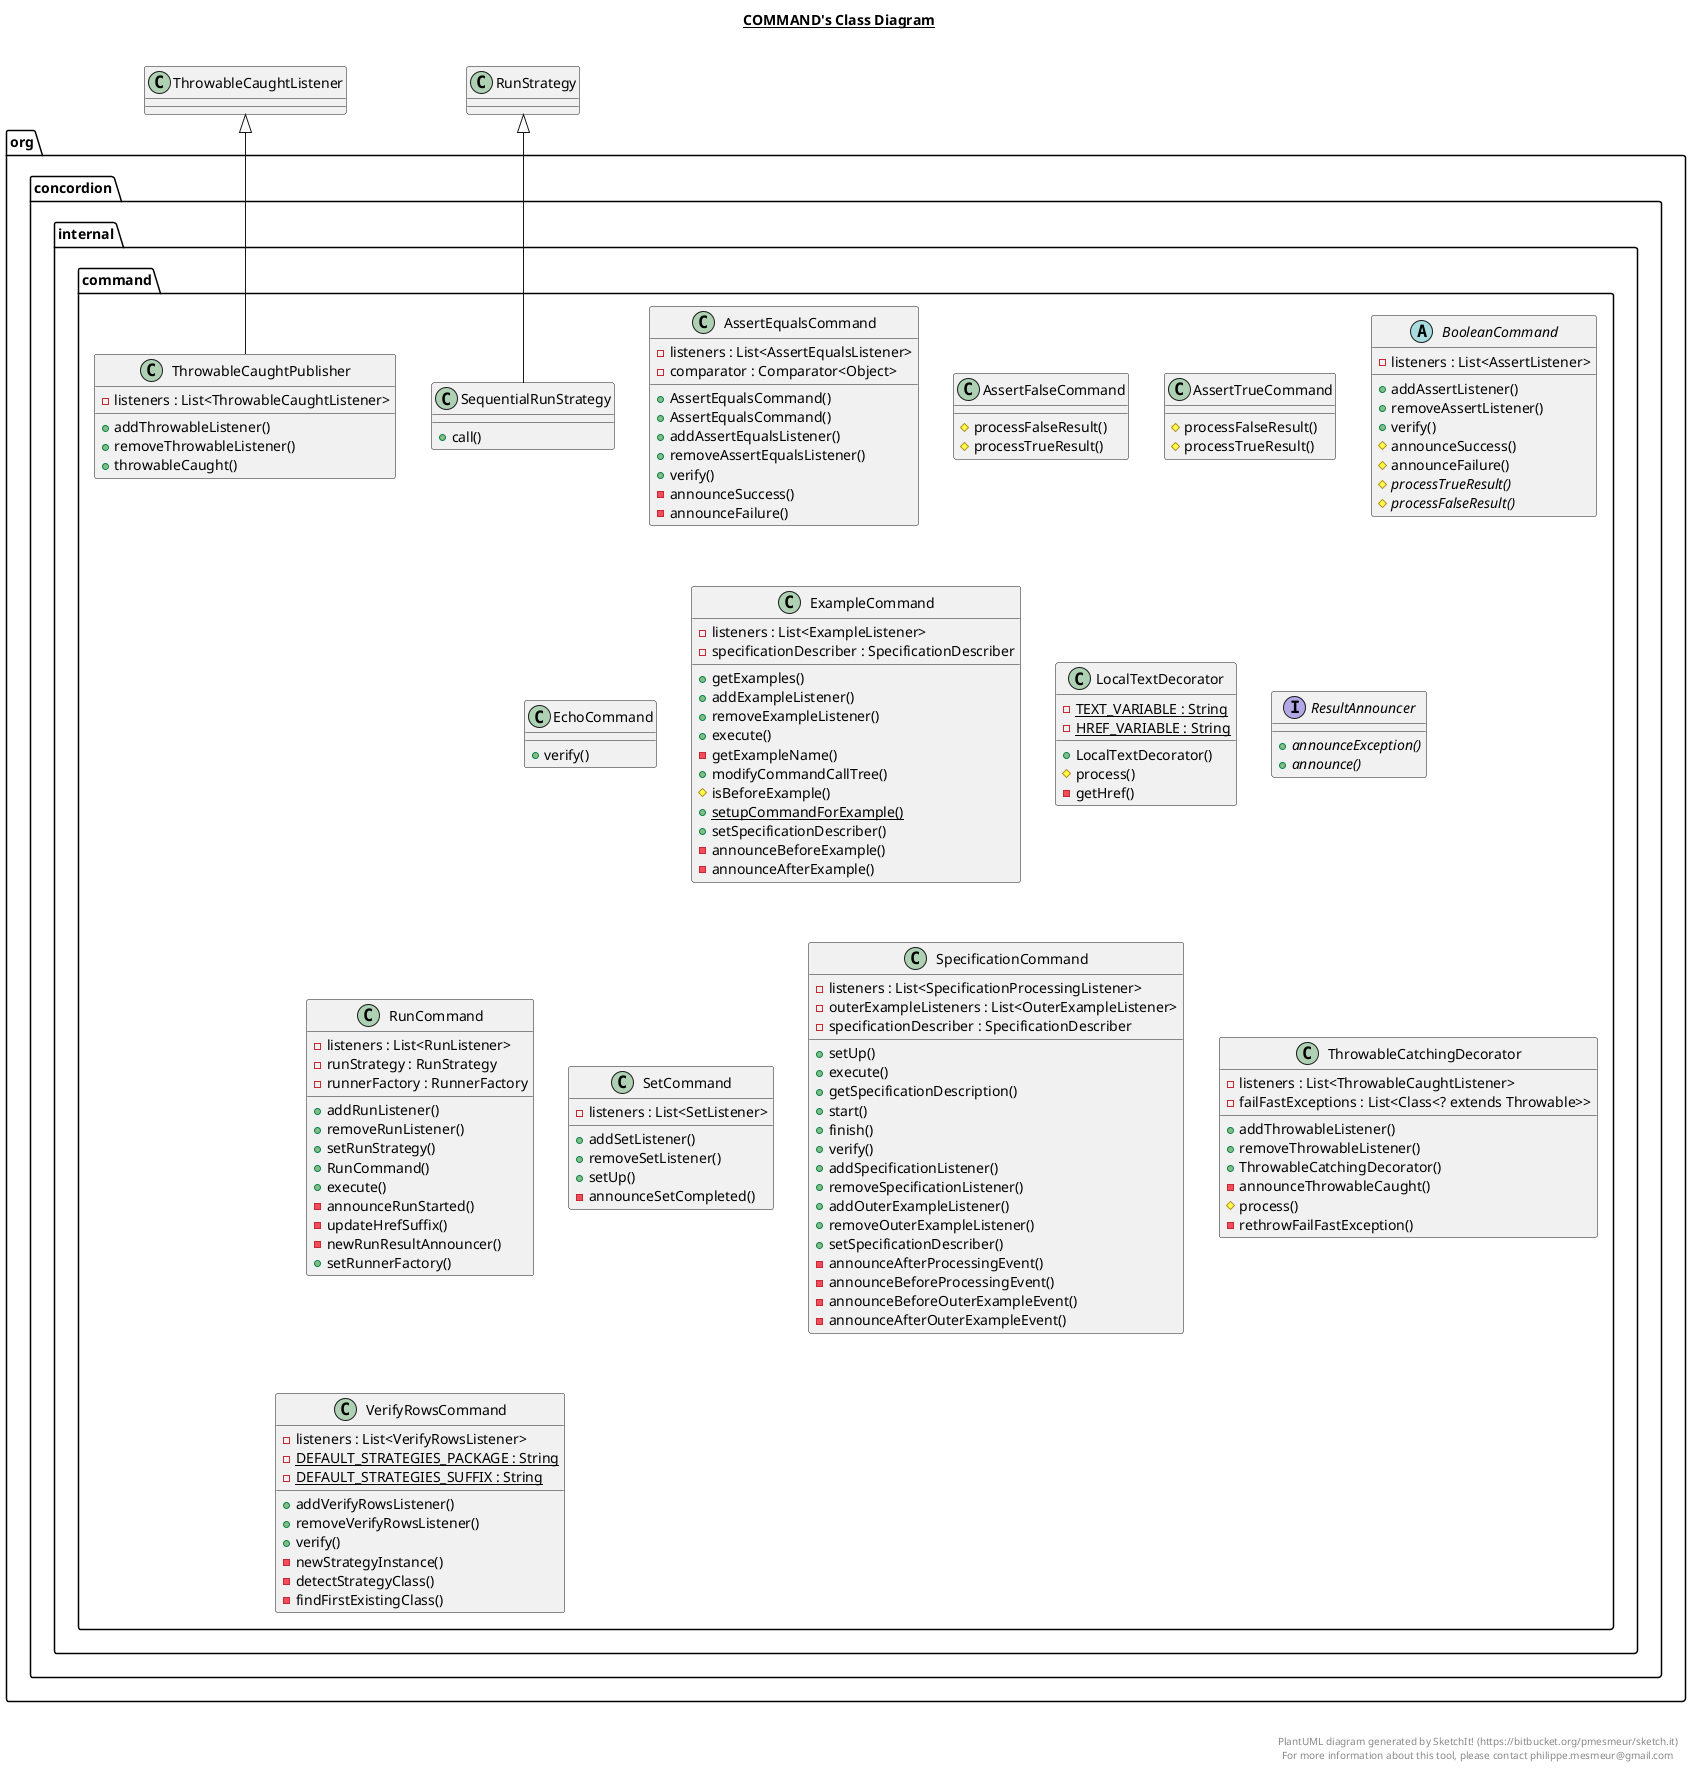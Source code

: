 @startuml

title __COMMAND's Class Diagram__\n

  package org.concordion {
    package org.concordion.internal {
      package org.concordion.internal.command {
        class AssertEqualsCommand {
            - listeners : List<AssertEqualsListener>
            - comparator : Comparator<Object>
            + AssertEqualsCommand()
            + AssertEqualsCommand()
            + addAssertEqualsListener()
            + removeAssertEqualsListener()
            + verify()
            - announceSuccess()
            - announceFailure()
        }
      }
    }
  }
  

  package org.concordion {
    package org.concordion.internal {
      package org.concordion.internal.command {
        class AssertFalseCommand {
            # processFalseResult()
            # processTrueResult()
        }
      }
    }
  }
  

  package org.concordion {
    package org.concordion.internal {
      package org.concordion.internal.command {
        class AssertTrueCommand {
            # processFalseResult()
            # processTrueResult()
        }
      }
    }
  }
  

  package org.concordion {
    package org.concordion.internal {
      package org.concordion.internal.command {
        abstract class BooleanCommand {
            - listeners : List<AssertListener>
            + addAssertListener()
            + removeAssertListener()
            + verify()
            # announceSuccess()
            # announceFailure()
            {abstract} # processTrueResult()
            {abstract} # processFalseResult()
        }
      }
    }
  }
  

  package org.concordion {
    package org.concordion.internal {
      package org.concordion.internal.command {
        class EchoCommand {
            + verify()
        }
      }
    }
  }
  

  package org.concordion {
    package org.concordion.internal {
      package org.concordion.internal.command {
        class ExampleCommand {
            - listeners : List<ExampleListener>
            - specificationDescriber : SpecificationDescriber
            + getExamples()
            + addExampleListener()
            + removeExampleListener()
            + execute()
            - getExampleName()
            + modifyCommandCallTree()
            # isBeforeExample()
            {static} + setupCommandForExample()
            + setSpecificationDescriber()
            - announceBeforeExample()
            - announceAfterExample()
        }
      }
    }
  }
  

  package org.concordion {
    package org.concordion.internal {
      package org.concordion.internal.command {
        class LocalTextDecorator {
            {static} - TEXT_VARIABLE : String
            {static} - HREF_VARIABLE : String
            + LocalTextDecorator()
            # process()
            - getHref()
        }
      }
    }
  }
  

  package org.concordion {
    package org.concordion.internal {
      package org.concordion.internal.command {
        interface ResultAnnouncer {
            {abstract} + announceException()
            {abstract} + announce()
        }
      }
    }
  }
  

  package org.concordion {
    package org.concordion.internal {
      package org.concordion.internal.command {
        class RunCommand {
            - listeners : List<RunListener>
            - runStrategy : RunStrategy
            - runnerFactory : RunnerFactory
            + addRunListener()
            + removeRunListener()
            + setRunStrategy()
            + RunCommand()
            + execute()
            - announceRunStarted()
            - updateHrefSuffix()
            - newRunResultAnnouncer()
            + setRunnerFactory()
        }
      }
    }
  }
  

  package org.concordion {
    package org.concordion.internal {
      package org.concordion.internal.command {
        class SequentialRunStrategy {
            + call()
        }
      }
    }
  }
  

  package org.concordion {
    package org.concordion.internal {
      package org.concordion.internal.command {
        class SetCommand {
            - listeners : List<SetListener>
            + addSetListener()
            + removeSetListener()
            + setUp()
            - announceSetCompleted()
        }
      }
    }
  }
  

  package org.concordion {
    package org.concordion.internal {
      package org.concordion.internal.command {
        class SpecificationCommand {
            - listeners : List<SpecificationProcessingListener>
            - outerExampleListeners : List<OuterExampleListener>
            - specificationDescriber : SpecificationDescriber
            + setUp()
            + execute()
            + getSpecificationDescription()
            + start()
            + finish()
            + verify()
            + addSpecificationListener()
            + removeSpecificationListener()
            + addOuterExampleListener()
            + removeOuterExampleListener()
            + setSpecificationDescriber()
            - announceAfterProcessingEvent()
            - announceBeforeProcessingEvent()
            - announceBeforeOuterExampleEvent()
            - announceAfterOuterExampleEvent()
        }
      }
    }
  }
  

  package org.concordion {
    package org.concordion.internal {
      package org.concordion.internal.command {
        class ThrowableCatchingDecorator {
            - listeners : List<ThrowableCaughtListener>
            - failFastExceptions : List<Class<? extends Throwable>>
            + addThrowableListener()
            + removeThrowableListener()
            + ThrowableCatchingDecorator()
            - announceThrowableCaught()
            # process()
            - rethrowFailFastException()
        }
      }
    }
  }
  

  package org.concordion {
    package org.concordion.internal {
      package org.concordion.internal.command {
        class ThrowableCaughtPublisher {
            - listeners : List<ThrowableCaughtListener>
            + addThrowableListener()
            + removeThrowableListener()
            + throwableCaught()
        }
      }
    }
  }
  

  package org.concordion {
    package org.concordion.internal {
      package org.concordion.internal.command {
        class VerifyRowsCommand {
            - listeners : List<VerifyRowsListener>
            {static} - DEFAULT_STRATEGIES_PACKAGE : String
            {static} - DEFAULT_STRATEGIES_SUFFIX : String
            + addVerifyRowsListener()
            + removeVerifyRowsListener()
            + verify()
            - newStrategyInstance()
            - detectStrategyClass()
            - findFirstExistingClass()
        }
      }
    }
  }
  

  SequentialRunStrategy -up-|> RunStrategy
  ThrowableCaughtPublisher -up-|> ThrowableCaughtListener


right footer


PlantUML diagram generated by SketchIt! (https://bitbucket.org/pmesmeur/sketch.it)
For more information about this tool, please contact philippe.mesmeur@gmail.com
endfooter

@enduml
